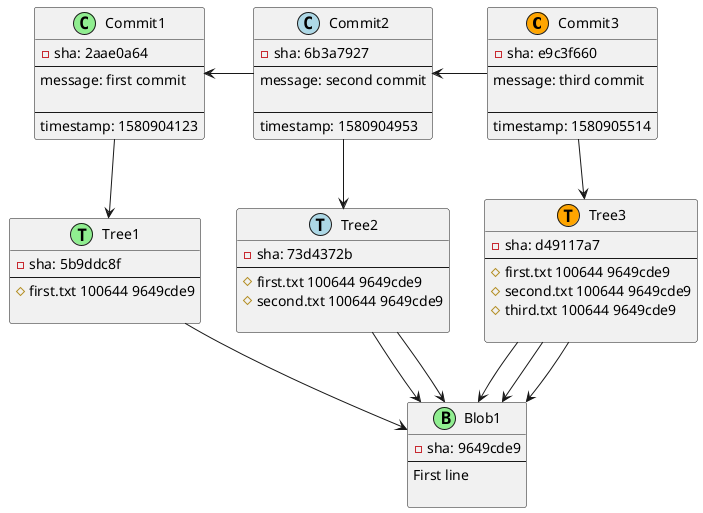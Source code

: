 @startuml

class Commit3 <<(C,orange)>> {
-sha: e9c3f660
--
message: third commit

--
timestamp: 1580905514
}
class Commit2 <<(C,lightblue)>> {
-sha: 6b3a7927
--
message: second commit

--
timestamp: 1580904953
}
class Commit1 <<(C,lightgreen)>> {
-sha: 2aae0a64
--
message: first commit

--
timestamp: 1580904123
}
class Tree3 <<(T,orange)>> {
-sha: d49117a7
--
# first.txt 100644 9649cde9
# second.txt 100644 9649cde9
# third.txt 100644 9649cde9

}
class Tree2 <<(T,lightblue)>> {
-sha: 73d4372b
--
# first.txt 100644 9649cde9
# second.txt 100644 9649cde9

}
class Tree1 <<(T,lightgreen)>> {
-sha: 5b9ddc8f
--
# first.txt 100644 9649cde9

}
class Blob1 <<(B,lightgreen)>> {
-sha: 9649cde9
--
First line

}
Commit3 --> Tree3
Commit2 --> Tree2
Commit1 --> Tree1
Tree3 --> Blob1
Tree3 --> Blob1
Tree3 --> Blob1
Tree2 --> Blob1
Tree2 --> Blob1
Tree1 --> Blob1
Commit2 -l-> Commit1
Commit3 -l-> Commit2

@enduml